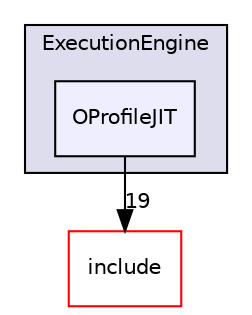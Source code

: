 digraph "lib/ExecutionEngine/OProfileJIT" {
  bgcolor=transparent;
  compound=true
  node [ fontsize="10", fontname="Helvetica"];
  edge [ labelfontsize="10", labelfontname="Helvetica"];
  subgraph clusterdir_9ff4c6dc1720636682ab045c894e9bc5 {
    graph [ bgcolor="#ddddee", pencolor="black", label="ExecutionEngine" fontname="Helvetica", fontsize="10", URL="dir_9ff4c6dc1720636682ab045c894e9bc5.html"]
  dir_8535d753063d2d6243d40ee90c09f36a [shape=box, label="OProfileJIT", style="filled", fillcolor="#eeeeff", pencolor="black", URL="dir_8535d753063d2d6243d40ee90c09f36a.html"];
  }
  dir_d44c64559bbebec7f509842c48db8b23 [shape=box label="include" color="red" URL="dir_d44c64559bbebec7f509842c48db8b23.html"];
  dir_8535d753063d2d6243d40ee90c09f36a->dir_d44c64559bbebec7f509842c48db8b23 [headlabel="19", labeldistance=1.5 headhref="dir_000061_000001.html"];
}
